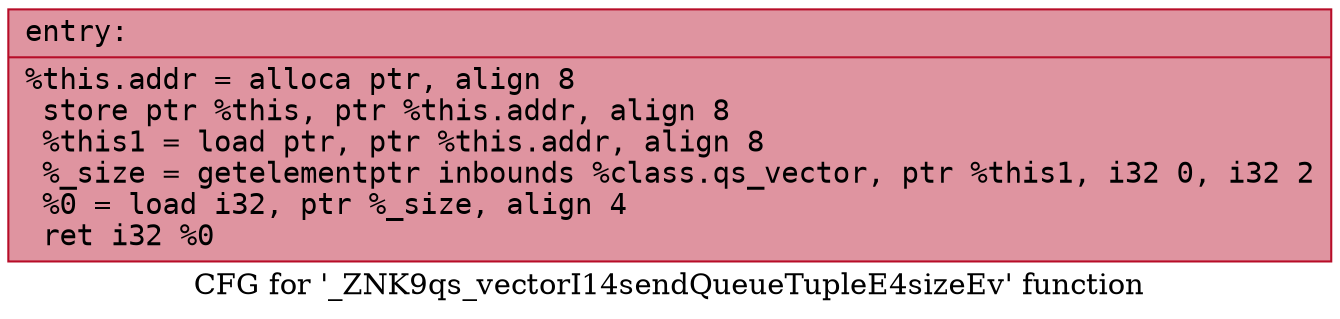digraph "CFG for '_ZNK9qs_vectorI14sendQueueTupleE4sizeEv' function" {
	label="CFG for '_ZNK9qs_vectorI14sendQueueTupleE4sizeEv' function";

	Node0x55deda38fe40 [shape=record,color="#b70d28ff", style=filled, fillcolor="#b70d2870" fontname="Courier",label="{entry:\l|  %this.addr = alloca ptr, align 8\l  store ptr %this, ptr %this.addr, align 8\l  %this1 = load ptr, ptr %this.addr, align 8\l  %_size = getelementptr inbounds %class.qs_vector, ptr %this1, i32 0, i32 2\l  %0 = load i32, ptr %_size, align 4\l  ret i32 %0\l}"];
}
